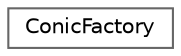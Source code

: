 digraph "Graphical Class Hierarchy"
{
 // LATEX_PDF_SIZE
  bgcolor="transparent";
  edge [fontname=Helvetica,fontsize=10,labelfontname=Helvetica,labelfontsize=10];
  node [fontname=Helvetica,fontsize=10,shape=box,height=0.2,width=0.9];
  rankdir="LR";
  Node0 [label="ConicFactory",height=0.2,width=0.4,color="grey40", fillcolor="white", style="filled",URL="$class_conic_factory.html",tooltip="Class that constructs conics."];
}
